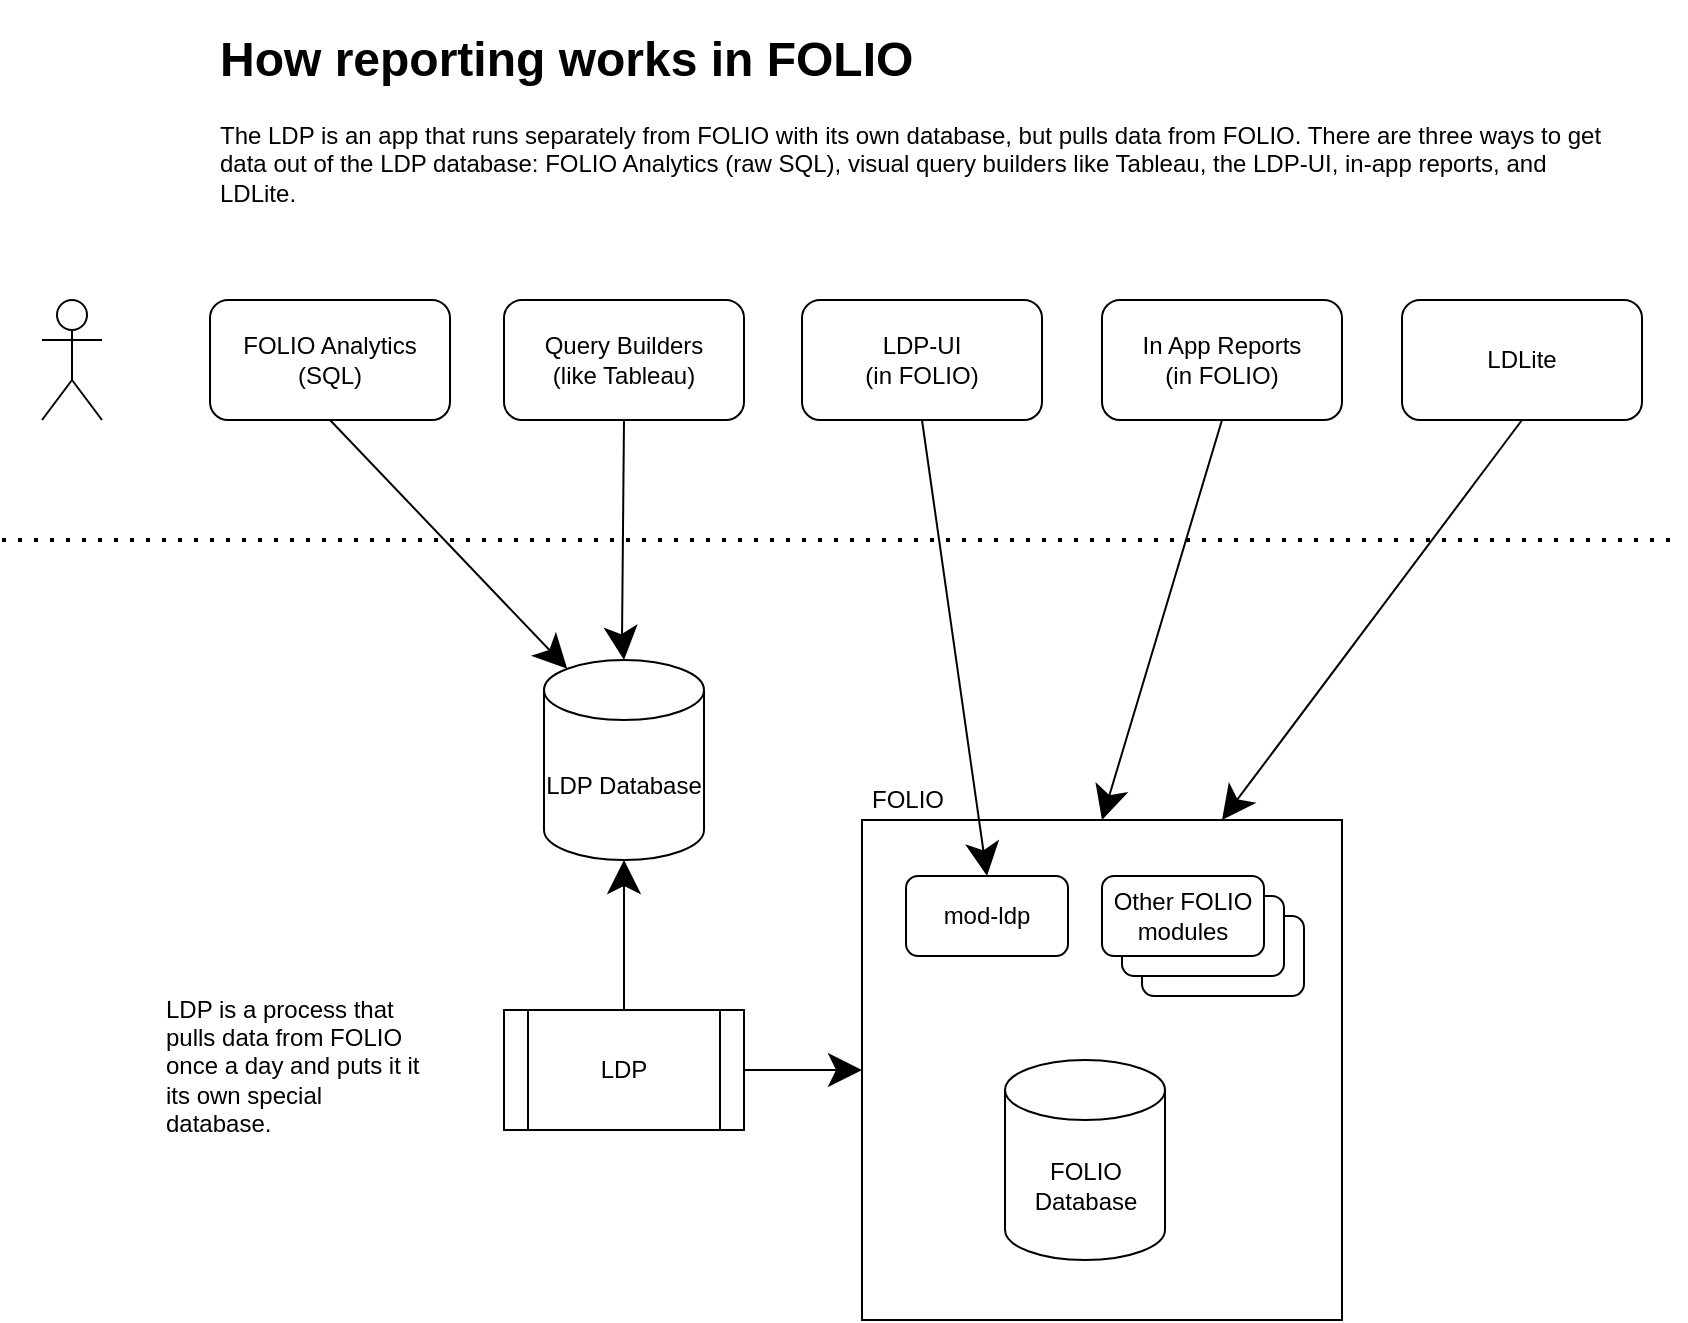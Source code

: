 <mxfile version="15.3.5" type="github">
  <diagram id="C5RBs43oDa-KdzZeNtuy" name="Page-1">
    <mxGraphModel dx="1270" dy="1335" grid="1" gridSize="10" guides="1" tooltips="1" connect="1" arrows="1" fold="1" page="1" pageScale="1" pageWidth="1100" pageHeight="850" math="0" shadow="0">
      <root>
        <mxCell id="WIyWlLk6GJQsqaUBKTNV-0" />
        <mxCell id="WIyWlLk6GJQsqaUBKTNV-1" parent="WIyWlLk6GJQsqaUBKTNV-0" />
        <mxCell id="0NKoxsxA9t4i3aU0X2-a-21" value="" style="rounded=0;whiteSpace=wrap;html=1;hachureGap=4;pointerEvents=0;align=left;horizontal=0;" vertex="1" parent="WIyWlLk6GJQsqaUBKTNV-1">
          <mxGeometry x="550" y="490" width="240" height="250" as="geometry" />
        </mxCell>
        <mxCell id="0NKoxsxA9t4i3aU0X2-a-23" value="mod-ldp" style="rounded=1;whiteSpace=wrap;html=1;hachureGap=4;pointerEvents=0;align=center;" vertex="1" parent="WIyWlLk6GJQsqaUBKTNV-1">
          <mxGeometry x="572" y="518" width="81" height="40" as="geometry" />
        </mxCell>
        <mxCell id="ZLskoHaiqCr__3fe_2wh-19" value="" style="endArrow=classic;html=1;startSize=14;endSize=14;sourcePerimeterSpacing=8;targetPerimeterSpacing=8;exitX=0.5;exitY=1;exitDx=0;exitDy=0;fontSize=11;entryX=0.5;entryY=0;entryDx=0;entryDy=0;" parent="WIyWlLk6GJQsqaUBKTNV-1" source="ZLskoHaiqCr__3fe_2wh-6" target="0NKoxsxA9t4i3aU0X2-a-23" edge="1">
          <mxGeometry width="50" height="50" relative="1" as="geometry">
            <mxPoint x="1030" y="1240" as="sourcePoint" />
            <mxPoint x="598" y="610" as="targetPoint" />
          </mxGeometry>
        </mxCell>
        <mxCell id="ZLskoHaiqCr__3fe_2wh-1" value="FOLIO Database" style="shape=cylinder3;whiteSpace=wrap;html=1;boundedLbl=1;backgroundOutline=1;size=15;hachureGap=4;pointerEvents=0;" parent="WIyWlLk6GJQsqaUBKTNV-1" vertex="1">
          <mxGeometry x="621.5" y="610" width="80" height="100" as="geometry" />
        </mxCell>
        <mxCell id="0NKoxsxA9t4i3aU0X2-a-29" value="" style="rounded=1;whiteSpace=wrap;html=1;hachureGap=4;pointerEvents=0;align=center;verticalAlign=middle;" vertex="1" parent="WIyWlLk6GJQsqaUBKTNV-1">
          <mxGeometry x="690" y="538" width="81" height="40" as="geometry" />
        </mxCell>
        <mxCell id="ZLskoHaiqCr__3fe_2wh-0" value="LDP Database" style="shape=cylinder3;whiteSpace=wrap;html=1;boundedLbl=1;backgroundOutline=1;size=15;hachureGap=4;pointerEvents=0;" parent="WIyWlLk6GJQsqaUBKTNV-1" vertex="1">
          <mxGeometry x="391" y="410" width="80" height="100" as="geometry" />
        </mxCell>
        <mxCell id="ZLskoHaiqCr__3fe_2wh-3" value="FOLIO Analytics (SQL)" style="rounded=1;whiteSpace=wrap;html=1;hachureGap=4;pointerEvents=0;" parent="WIyWlLk6GJQsqaUBKTNV-1" vertex="1">
          <mxGeometry x="224" y="230" width="120" height="60" as="geometry" />
        </mxCell>
        <mxCell id="ZLskoHaiqCr__3fe_2wh-4" value="In App Reports&lt;br&gt;(in FOLIO)" style="rounded=1;whiteSpace=wrap;html=1;hachureGap=4;pointerEvents=0;" parent="WIyWlLk6GJQsqaUBKTNV-1" vertex="1">
          <mxGeometry x="670" y="230" width="120" height="60" as="geometry" />
        </mxCell>
        <mxCell id="ZLskoHaiqCr__3fe_2wh-6" value="LDP-UI &lt;br&gt;(in FOLIO)" style="rounded=1;whiteSpace=wrap;html=1;hachureGap=4;pointerEvents=0;" parent="WIyWlLk6GJQsqaUBKTNV-1" vertex="1">
          <mxGeometry x="520" y="230" width="120" height="60" as="geometry" />
        </mxCell>
        <mxCell id="ZLskoHaiqCr__3fe_2wh-8" value="LDP" style="shape=process;whiteSpace=wrap;html=1;backgroundOutline=1;hachureGap=4;pointerEvents=0;" parent="WIyWlLk6GJQsqaUBKTNV-1" vertex="1">
          <mxGeometry x="371" y="585" width="120" height="60" as="geometry" />
        </mxCell>
        <mxCell id="ZLskoHaiqCr__3fe_2wh-21" value="" style="endArrow=classic;html=1;startSize=14;endSize=14;sourcePerimeterSpacing=6;targetPerimeterSpacing=8;exitX=0.5;exitY=1;exitDx=0;exitDy=0;entryX=0.145;entryY=0;entryDx=0;entryDy=4.35;entryPerimeter=0;" parent="WIyWlLk6GJQsqaUBKTNV-1" source="ZLskoHaiqCr__3fe_2wh-3" target="ZLskoHaiqCr__3fe_2wh-0" edge="1">
          <mxGeometry width="50" height="50" relative="1" as="geometry">
            <mxPoint x="504" y="740" as="sourcePoint" />
            <mxPoint x="460" y="530" as="targetPoint" />
            <Array as="points" />
          </mxGeometry>
        </mxCell>
        <mxCell id="ZLskoHaiqCr__3fe_2wh-25" value="&lt;h1&gt;How reporting works in FOLIO&lt;/h1&gt;&lt;p&gt;The LDP is an app that runs separately from FOLIO with its own database, but pulls data from FOLIO. There are three ways to get data out of the LDP database: FOLIO Analytics (raw SQL), visual query builders like Tableau, the LDP-UI, in-app reports, and LDLite.&lt;/p&gt;" style="text;html=1;strokeColor=none;fillColor=none;spacing=5;spacingTop=-20;whiteSpace=wrap;overflow=hidden;rounded=0;hachureGap=4;pointerEvents=0;" parent="WIyWlLk6GJQsqaUBKTNV-1" vertex="1">
          <mxGeometry x="224" y="90" width="706" height="120" as="geometry" />
        </mxCell>
        <mxCell id="ZLskoHaiqCr__3fe_2wh-26" value="LDP is a process that pulls data from FOLIO once a day and puts it it its own special database." style="text;html=1;strokeColor=none;fillColor=none;align=left;verticalAlign=middle;whiteSpace=wrap;rounded=0;hachureGap=4;pointerEvents=0;" parent="WIyWlLk6GJQsqaUBKTNV-1" vertex="1">
          <mxGeometry x="200" y="568" width="130" height="90" as="geometry" />
        </mxCell>
        <mxCell id="0NKoxsxA9t4i3aU0X2-a-0" value="" style="shape=umlActor;verticalLabelPosition=bottom;verticalAlign=top;html=1;outlineConnect=0;hachureGap=4;pointerEvents=0;" vertex="1" parent="WIyWlLk6GJQsqaUBKTNV-1">
          <mxGeometry x="140" y="230" width="30" height="60" as="geometry" />
        </mxCell>
        <mxCell id="0NKoxsxA9t4i3aU0X2-a-7" value="" style="endArrow=none;dashed=1;html=1;dashPattern=1 3;strokeWidth=2;startSize=14;endSize=14;sourcePerimeterSpacing=8;targetPerimeterSpacing=8;" edge="1" parent="WIyWlLk6GJQsqaUBKTNV-1">
          <mxGeometry width="50" height="50" relative="1" as="geometry">
            <mxPoint x="120" y="350" as="sourcePoint" />
            <mxPoint x="960" y="350" as="targetPoint" />
          </mxGeometry>
        </mxCell>
        <mxCell id="0NKoxsxA9t4i3aU0X2-a-13" value="" style="endArrow=classic;html=1;startSize=14;endSize=14;sourcePerimeterSpacing=8;targetPerimeterSpacing=8;exitX=0.5;exitY=1;exitDx=0;exitDy=0;entryX=0.5;entryY=0;entryDx=0;entryDy=0;" edge="1" parent="WIyWlLk6GJQsqaUBKTNV-1" source="ZLskoHaiqCr__3fe_2wh-4" target="0NKoxsxA9t4i3aU0X2-a-21">
          <mxGeometry width="50" height="50" relative="1" as="geometry">
            <mxPoint x="570" y="420" as="sourcePoint" />
            <mxPoint x="730" y="400" as="targetPoint" />
          </mxGeometry>
        </mxCell>
        <mxCell id="0NKoxsxA9t4i3aU0X2-a-14" value="Query Builders&lt;br&gt;(like Tableau)" style="rounded=1;whiteSpace=wrap;html=1;hachureGap=4;pointerEvents=0;" vertex="1" parent="WIyWlLk6GJQsqaUBKTNV-1">
          <mxGeometry x="371" y="230" width="120" height="60" as="geometry" />
        </mxCell>
        <mxCell id="0NKoxsxA9t4i3aU0X2-a-15" value="" style="endArrow=classic;html=1;startSize=14;endSize=14;sourcePerimeterSpacing=8;targetPerimeterSpacing=8;exitX=0.5;exitY=1;exitDx=0;exitDy=0;entryX=0.5;entryY=0;entryDx=0;entryDy=0;entryPerimeter=0;" edge="1" parent="WIyWlLk6GJQsqaUBKTNV-1" source="0NKoxsxA9t4i3aU0X2-a-14" target="ZLskoHaiqCr__3fe_2wh-0">
          <mxGeometry width="50" height="50" relative="1" as="geometry">
            <mxPoint x="130" y="520" as="sourcePoint" />
            <mxPoint x="180" y="470" as="targetPoint" />
            <Array as="points">
              <mxPoint x="430" y="400" />
            </Array>
          </mxGeometry>
        </mxCell>
        <mxCell id="0NKoxsxA9t4i3aU0X2-a-24" value="FOLIO" style="text;html=1;strokeColor=none;fillColor=none;align=center;verticalAlign=middle;whiteSpace=wrap;rounded=0;hachureGap=4;pointerEvents=0;" vertex="1" parent="WIyWlLk6GJQsqaUBKTNV-1">
          <mxGeometry x="553" y="470" width="40" height="20" as="geometry" />
        </mxCell>
        <mxCell id="0NKoxsxA9t4i3aU0X2-a-26" value="LDLite" style="rounded=1;whiteSpace=wrap;html=1;hachureGap=4;pointerEvents=0;" vertex="1" parent="WIyWlLk6GJQsqaUBKTNV-1">
          <mxGeometry x="820" y="230" width="120" height="60" as="geometry" />
        </mxCell>
        <mxCell id="0NKoxsxA9t4i3aU0X2-a-30" value="" style="endArrow=classic;html=1;startSize=14;endSize=14;sourcePerimeterSpacing=8;targetPerimeterSpacing=8;exitX=0.5;exitY=1;exitDx=0;exitDy=0;entryX=0.75;entryY=0;entryDx=0;entryDy=0;" edge="1" parent="WIyWlLk6GJQsqaUBKTNV-1" source="0NKoxsxA9t4i3aU0X2-a-26" target="0NKoxsxA9t4i3aU0X2-a-21">
          <mxGeometry width="50" height="50" relative="1" as="geometry">
            <mxPoint x="740" y="300" as="sourcePoint" />
            <mxPoint x="680" y="500" as="targetPoint" />
          </mxGeometry>
        </mxCell>
        <mxCell id="0NKoxsxA9t4i3aU0X2-a-28" value="" style="rounded=1;whiteSpace=wrap;html=1;hachureGap=4;pointerEvents=0;align=center;" vertex="1" parent="WIyWlLk6GJQsqaUBKTNV-1">
          <mxGeometry x="680" y="528" width="81" height="40" as="geometry" />
        </mxCell>
        <mxCell id="0NKoxsxA9t4i3aU0X2-a-27" value="Other FOLIO&lt;br&gt;modules" style="rounded=1;whiteSpace=wrap;html=1;hachureGap=4;pointerEvents=0;align=center;" vertex="1" parent="WIyWlLk6GJQsqaUBKTNV-1">
          <mxGeometry x="670" y="518" width="81" height="40" as="geometry" />
        </mxCell>
        <mxCell id="0NKoxsxA9t4i3aU0X2-a-31" value="" style="endArrow=classic;html=1;fontSize=11;startSize=14;endSize=14;sourcePerimeterSpacing=8;targetPerimeterSpacing=8;entryX=0;entryY=0.5;entryDx=0;entryDy=0;exitX=1;exitY=0.5;exitDx=0;exitDy=0;" edge="1" parent="WIyWlLk6GJQsqaUBKTNV-1" source="ZLskoHaiqCr__3fe_2wh-8" target="0NKoxsxA9t4i3aU0X2-a-21">
          <mxGeometry width="50" height="50" relative="1" as="geometry">
            <mxPoint x="530" y="660" as="sourcePoint" />
            <mxPoint x="540" y="620" as="targetPoint" />
          </mxGeometry>
        </mxCell>
        <mxCell id="0NKoxsxA9t4i3aU0X2-a-32" value="" style="endArrow=classic;html=1;fontSize=11;startSize=14;endSize=14;sourcePerimeterSpacing=8;targetPerimeterSpacing=8;entryX=0.5;entryY=1;entryDx=0;entryDy=0;entryPerimeter=0;exitX=0.5;exitY=0;exitDx=0;exitDy=0;" edge="1" parent="WIyWlLk6GJQsqaUBKTNV-1" source="ZLskoHaiqCr__3fe_2wh-8" target="ZLskoHaiqCr__3fe_2wh-0">
          <mxGeometry width="50" height="50" relative="1" as="geometry">
            <mxPoint x="530" y="660" as="sourcePoint" />
            <mxPoint x="580" y="610" as="targetPoint" />
          </mxGeometry>
        </mxCell>
      </root>
    </mxGraphModel>
  </diagram>
</mxfile>
